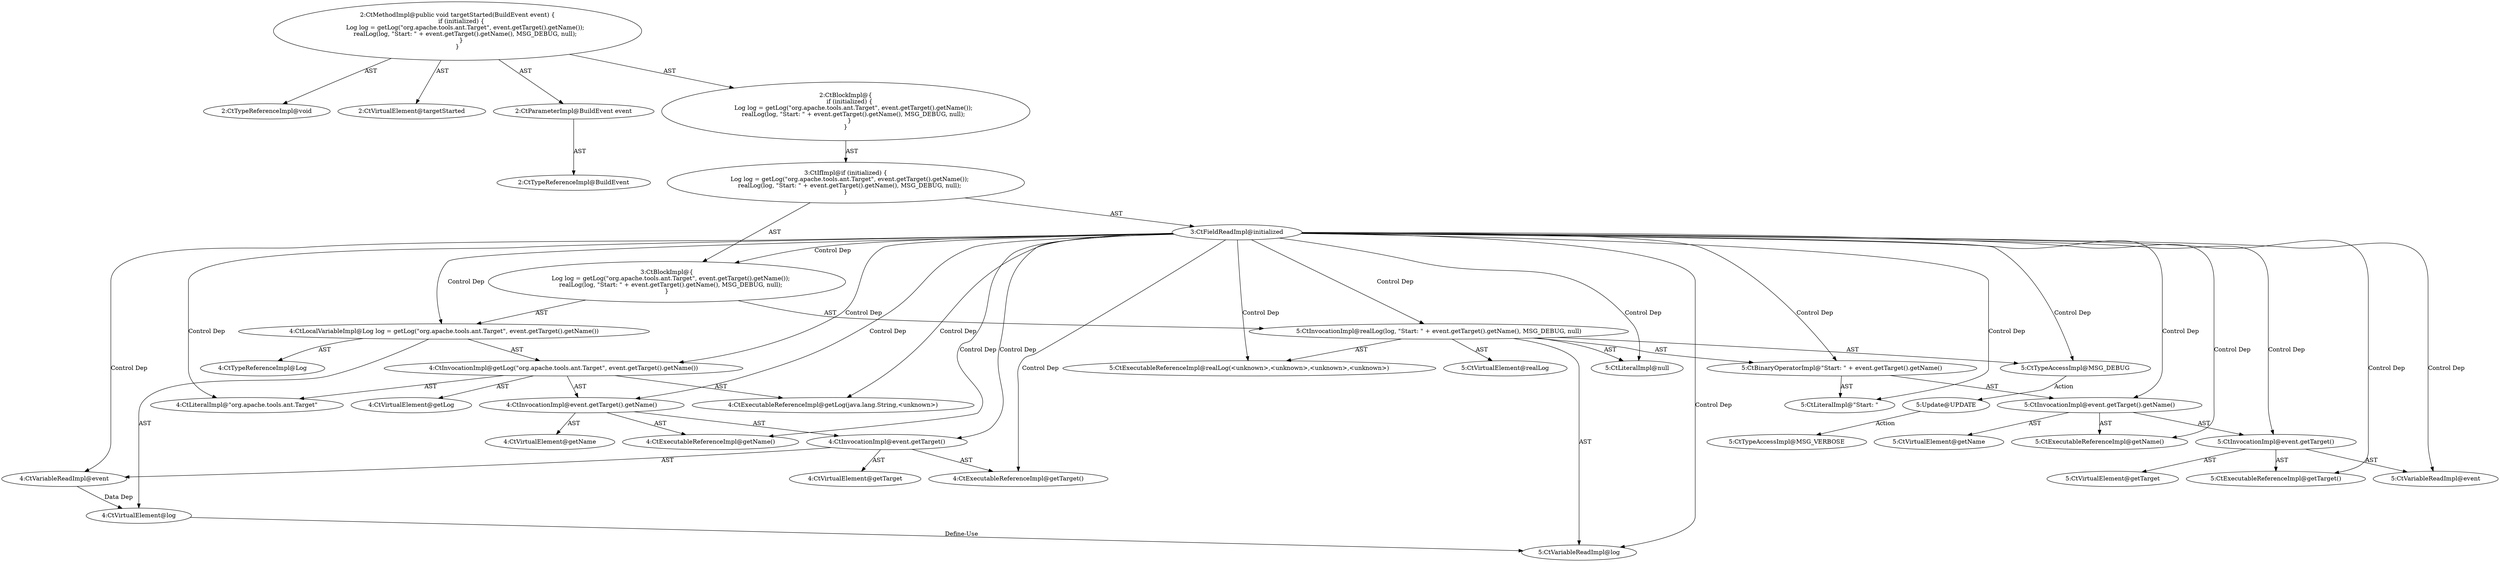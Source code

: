 digraph "targetStarted#?,BuildEvent" {
0 [label="2:CtTypeReferenceImpl@void" shape=ellipse]
1 [label="2:CtVirtualElement@targetStarted" shape=ellipse]
2 [label="2:CtParameterImpl@BuildEvent event" shape=ellipse]
3 [label="2:CtTypeReferenceImpl@BuildEvent" shape=ellipse]
4 [label="3:CtFieldReadImpl@initialized" shape=ellipse]
5 [label="4:CtTypeReferenceImpl@Log" shape=ellipse]
6 [label="4:CtExecutableReferenceImpl@getLog(java.lang.String,<unknown>)" shape=ellipse]
7 [label="4:CtVirtualElement@getLog" shape=ellipse]
8 [label="4:CtLiteralImpl@\"org.apache.tools.ant.Target\"" shape=ellipse]
9 [label="4:CtExecutableReferenceImpl@getName()" shape=ellipse]
10 [label="4:CtVirtualElement@getName" shape=ellipse]
11 [label="4:CtExecutableReferenceImpl@getTarget()" shape=ellipse]
12 [label="4:CtVirtualElement@getTarget" shape=ellipse]
13 [label="4:CtVariableReadImpl@event" shape=ellipse]
14 [label="4:CtInvocationImpl@event.getTarget()" shape=ellipse]
15 [label="4:CtInvocationImpl@event.getTarget().getName()" shape=ellipse]
16 [label="4:CtInvocationImpl@getLog(\"org.apache.tools.ant.Target\", event.getTarget().getName())" shape=ellipse]
17 [label="4:CtVirtualElement@log" shape=ellipse]
18 [label="4:CtLocalVariableImpl@Log log = getLog(\"org.apache.tools.ant.Target\", event.getTarget().getName())" shape=ellipse]
19 [label="5:CtExecutableReferenceImpl@realLog(<unknown>,<unknown>,<unknown>,<unknown>)" shape=ellipse]
20 [label="5:CtVirtualElement@realLog" shape=ellipse]
21 [label="5:CtVariableReadImpl@log" shape=ellipse]
22 [label="5:CtLiteralImpl@\"Start: \"" shape=ellipse]
23 [label="5:CtExecutableReferenceImpl@getName()" shape=ellipse]
24 [label="5:CtVirtualElement@getName" shape=ellipse]
25 [label="5:CtExecutableReferenceImpl@getTarget()" shape=ellipse]
26 [label="5:CtVirtualElement@getTarget" shape=ellipse]
27 [label="5:CtVariableReadImpl@event" shape=ellipse]
28 [label="5:CtInvocationImpl@event.getTarget()" shape=ellipse]
29 [label="5:CtInvocationImpl@event.getTarget().getName()" shape=ellipse]
30 [label="5:CtBinaryOperatorImpl@\"Start: \" + event.getTarget().getName()" shape=ellipse]
31 [label="5:CtTypeAccessImpl@MSG_DEBUG" shape=ellipse]
32 [label="5:CtLiteralImpl@null" shape=ellipse]
33 [label="5:CtInvocationImpl@realLog(log, \"Start: \" + event.getTarget().getName(), MSG_DEBUG, null)" shape=ellipse]
34 [label="3:CtBlockImpl@\{
    Log log = getLog(\"org.apache.tools.ant.Target\", event.getTarget().getName());
    realLog(log, \"Start: \" + event.getTarget().getName(), MSG_DEBUG, null);
\}" shape=ellipse]
35 [label="3:CtIfImpl@if (initialized) \{
    Log log = getLog(\"org.apache.tools.ant.Target\", event.getTarget().getName());
    realLog(log, \"Start: \" + event.getTarget().getName(), MSG_DEBUG, null);
\}" shape=ellipse]
36 [label="2:CtBlockImpl@\{
    if (initialized) \{
        Log log = getLog(\"org.apache.tools.ant.Target\", event.getTarget().getName());
        realLog(log, \"Start: \" + event.getTarget().getName(), MSG_DEBUG, null);
    \}
\}" shape=ellipse]
37 [label="2:CtMethodImpl@public void targetStarted(BuildEvent event) \{
    if (initialized) \{
        Log log = getLog(\"org.apache.tools.ant.Target\", event.getTarget().getName());
        realLog(log, \"Start: \" + event.getTarget().getName(), MSG_DEBUG, null);
    \}
\}" shape=ellipse]
38 [label="5:Update@UPDATE" shape=ellipse]
39 [label="5:CtTypeAccessImpl@MSG_VERBOSE" shape=ellipse]
2 -> 3 [label="AST"];
4 -> 34 [label="Control Dep"];
4 -> 18 [label="Control Dep"];
4 -> 16 [label="Control Dep"];
4 -> 6 [label="Control Dep"];
4 -> 8 [label="Control Dep"];
4 -> 15 [label="Control Dep"];
4 -> 9 [label="Control Dep"];
4 -> 14 [label="Control Dep"];
4 -> 11 [label="Control Dep"];
4 -> 13 [label="Control Dep"];
4 -> 33 [label="Control Dep"];
4 -> 19 [label="Control Dep"];
4 -> 21 [label="Control Dep"];
4 -> 30 [label="Control Dep"];
4 -> 22 [label="Control Dep"];
4 -> 29 [label="Control Dep"];
4 -> 23 [label="Control Dep"];
4 -> 28 [label="Control Dep"];
4 -> 25 [label="Control Dep"];
4 -> 27 [label="Control Dep"];
4 -> 31 [label="Control Dep"];
4 -> 32 [label="Control Dep"];
13 -> 17 [label="Data Dep"];
14 -> 12 [label="AST"];
14 -> 13 [label="AST"];
14 -> 11 [label="AST"];
15 -> 10 [label="AST"];
15 -> 14 [label="AST"];
15 -> 9 [label="AST"];
16 -> 7 [label="AST"];
16 -> 6 [label="AST"];
16 -> 8 [label="AST"];
16 -> 15 [label="AST"];
17 -> 21 [label="Define-Use"];
18 -> 17 [label="AST"];
18 -> 5 [label="AST"];
18 -> 16 [label="AST"];
28 -> 26 [label="AST"];
28 -> 27 [label="AST"];
28 -> 25 [label="AST"];
29 -> 24 [label="AST"];
29 -> 28 [label="AST"];
29 -> 23 [label="AST"];
30 -> 22 [label="AST"];
30 -> 29 [label="AST"];
31 -> 38 [label="Action"];
33 -> 20 [label="AST"];
33 -> 19 [label="AST"];
33 -> 21 [label="AST"];
33 -> 30 [label="AST"];
33 -> 31 [label="AST"];
33 -> 32 [label="AST"];
34 -> 18 [label="AST"];
34 -> 33 [label="AST"];
35 -> 4 [label="AST"];
35 -> 34 [label="AST"];
36 -> 35 [label="AST"];
37 -> 1 [label="AST"];
37 -> 0 [label="AST"];
37 -> 2 [label="AST"];
37 -> 36 [label="AST"];
38 -> 39 [label="Action"];
}